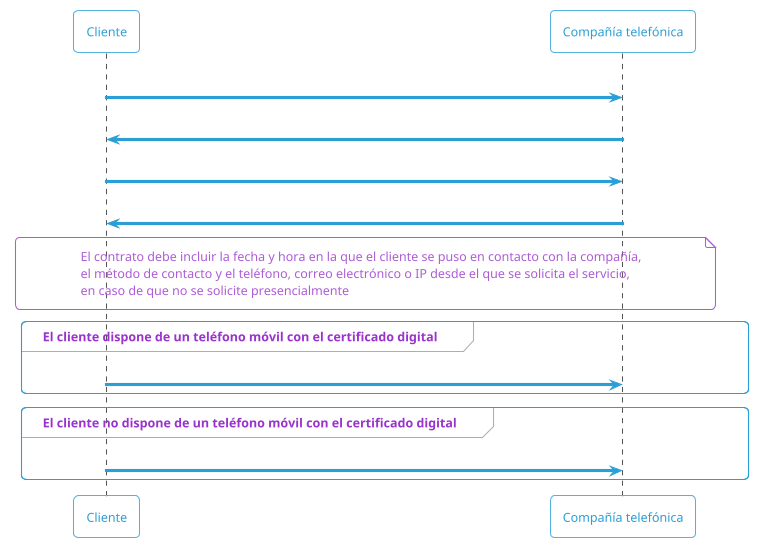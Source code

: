 @startuml
!theme cyborg-outline
"Cliente" as cl -> "Compañía telefónica" as comp : Solicita alta de servicio (vía teléfono, correo, web o presencial)
comp -> cl: Realiza oferta
cl -> comp: Acepta oferta
comp -> cl: Envía una copia del contrato al buzón de notificaciones electrónicas
note over cl, comp: El contrato debe incluir la fecha y hora en la que el cliente se puso en contacto con la compañía,\nel método de contacto y el teléfono, correo electrónico o IP desde el que se solicita el servicio,\nen caso de que no se solicite presencialmente
group El cliente dispone de un teléfono móvil con el certificado digital
    cl -> comp: Firma del contrato desde el teléfono
end
group El cliente no dispone de un teléfono móvil con el certificado digital
    cl -> comp: Firma del contrato desde el terminal público desde la Administración más cercana
end
@enduml

